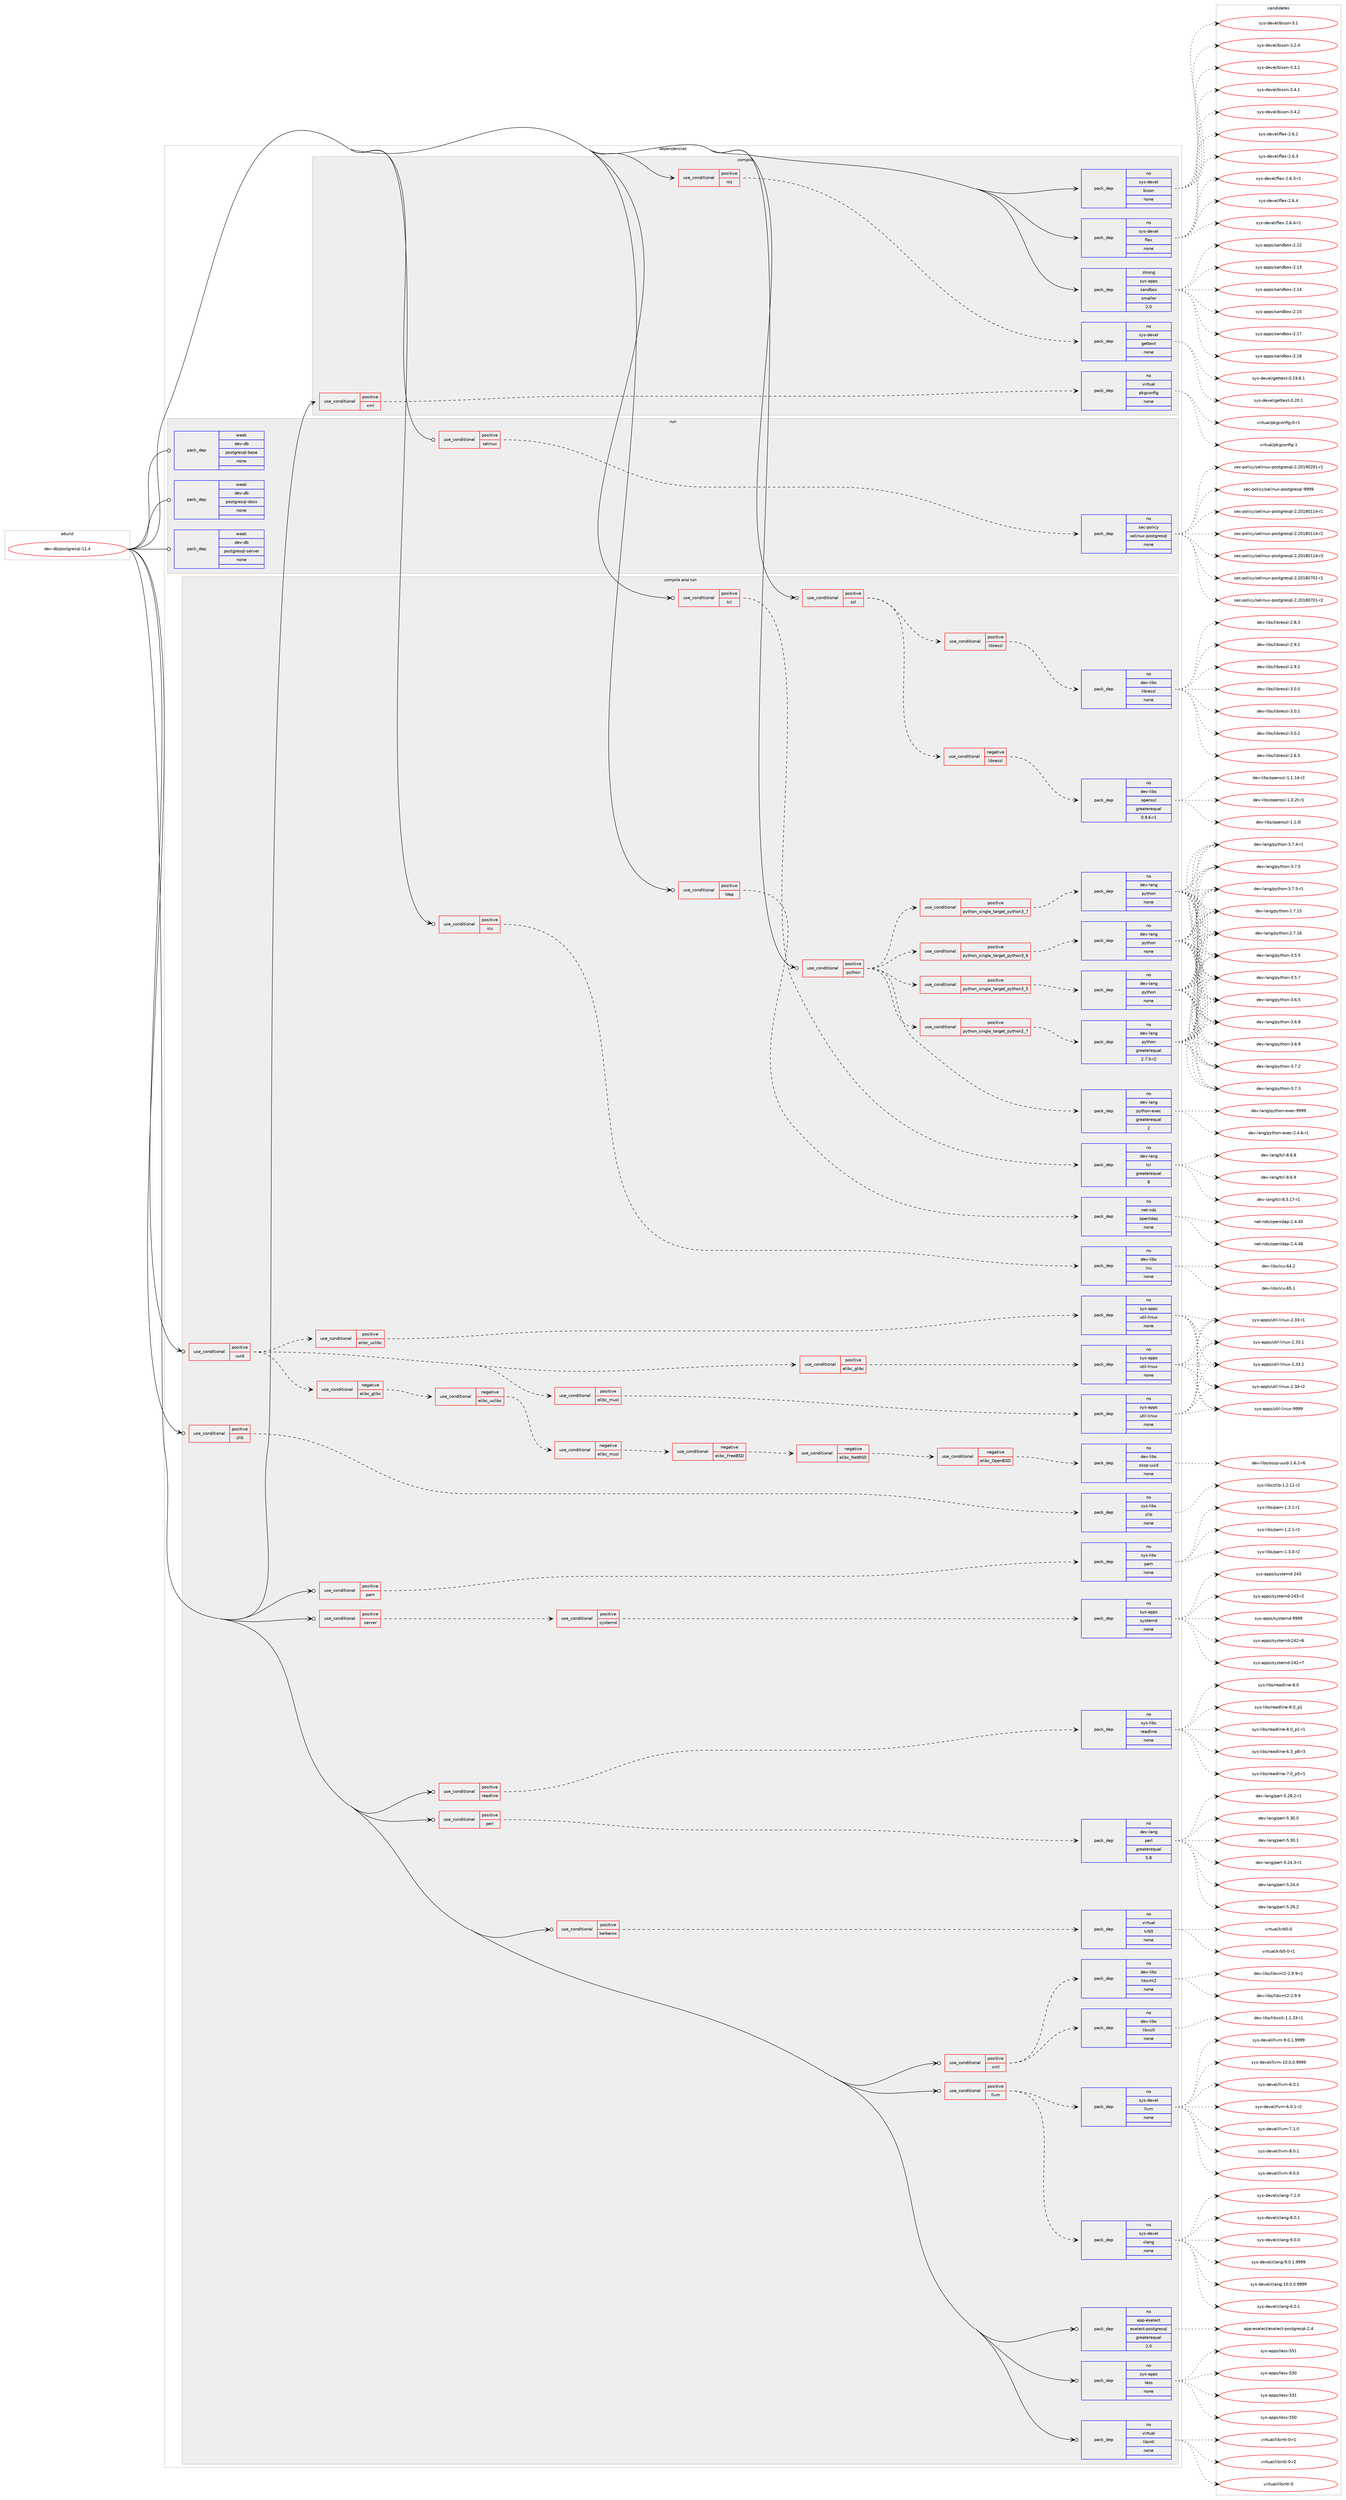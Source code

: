 digraph prolog {

# *************
# Graph options
# *************

newrank=true;
concentrate=true;
compound=true;
graph [rankdir=LR,fontname=Helvetica,fontsize=10,ranksep=1.5];#, ranksep=2.5, nodesep=0.2];
edge  [arrowhead=vee];
node  [fontname=Helvetica,fontsize=10];

# **********
# The ebuild
# **********

subgraph cluster_leftcol {
color=gray;
rank=same;
label=<<i>ebuild</i>>;
id [label="dev-db/postgresql-11.4", color=red, width=4, href="../dev-db/postgresql-11.4.svg"];
}

# ****************
# The dependencies
# ****************

subgraph cluster_midcol {
color=gray;
label=<<i>dependencies</i>>;
subgraph cluster_compile {
fillcolor="#eeeeee";
style=filled;
label=<<i>compile</i>>;
subgraph cond123707 {
dependency522201 [label=<<TABLE BORDER="0" CELLBORDER="1" CELLSPACING="0" CELLPADDING="4"><TR><TD ROWSPAN="3" CELLPADDING="10">use_conditional</TD></TR><TR><TD>positive</TD></TR><TR><TD>nls</TD></TR></TABLE>>, shape=none, color=red];
subgraph pack388754 {
dependency522202 [label=<<TABLE BORDER="0" CELLBORDER="1" CELLSPACING="0" CELLPADDING="4" WIDTH="220"><TR><TD ROWSPAN="6" CELLPADDING="30">pack_dep</TD></TR><TR><TD WIDTH="110">no</TD></TR><TR><TD>sys-devel</TD></TR><TR><TD>gettext</TD></TR><TR><TD>none</TD></TR><TR><TD></TD></TR></TABLE>>, shape=none, color=blue];
}
dependency522201:e -> dependency522202:w [weight=20,style="dashed",arrowhead="vee"];
}
id:e -> dependency522201:w [weight=20,style="solid",arrowhead="vee"];
subgraph cond123708 {
dependency522203 [label=<<TABLE BORDER="0" CELLBORDER="1" CELLSPACING="0" CELLPADDING="4"><TR><TD ROWSPAN="3" CELLPADDING="10">use_conditional</TD></TR><TR><TD>positive</TD></TR><TR><TD>xml</TD></TR></TABLE>>, shape=none, color=red];
subgraph pack388755 {
dependency522204 [label=<<TABLE BORDER="0" CELLBORDER="1" CELLSPACING="0" CELLPADDING="4" WIDTH="220"><TR><TD ROWSPAN="6" CELLPADDING="30">pack_dep</TD></TR><TR><TD WIDTH="110">no</TD></TR><TR><TD>virtual</TD></TR><TR><TD>pkgconfig</TD></TR><TR><TD>none</TD></TR><TR><TD></TD></TR></TABLE>>, shape=none, color=blue];
}
dependency522203:e -> dependency522204:w [weight=20,style="dashed",arrowhead="vee"];
}
id:e -> dependency522203:w [weight=20,style="solid",arrowhead="vee"];
subgraph pack388756 {
dependency522205 [label=<<TABLE BORDER="0" CELLBORDER="1" CELLSPACING="0" CELLPADDING="4" WIDTH="220"><TR><TD ROWSPAN="6" CELLPADDING="30">pack_dep</TD></TR><TR><TD WIDTH="110">no</TD></TR><TR><TD>sys-devel</TD></TR><TR><TD>bison</TD></TR><TR><TD>none</TD></TR><TR><TD></TD></TR></TABLE>>, shape=none, color=blue];
}
id:e -> dependency522205:w [weight=20,style="solid",arrowhead="vee"];
subgraph pack388757 {
dependency522206 [label=<<TABLE BORDER="0" CELLBORDER="1" CELLSPACING="0" CELLPADDING="4" WIDTH="220"><TR><TD ROWSPAN="6" CELLPADDING="30">pack_dep</TD></TR><TR><TD WIDTH="110">no</TD></TR><TR><TD>sys-devel</TD></TR><TR><TD>flex</TD></TR><TR><TD>none</TD></TR><TR><TD></TD></TR></TABLE>>, shape=none, color=blue];
}
id:e -> dependency522206:w [weight=20,style="solid",arrowhead="vee"];
subgraph pack388758 {
dependency522207 [label=<<TABLE BORDER="0" CELLBORDER="1" CELLSPACING="0" CELLPADDING="4" WIDTH="220"><TR><TD ROWSPAN="6" CELLPADDING="30">pack_dep</TD></TR><TR><TD WIDTH="110">strong</TD></TR><TR><TD>sys-apps</TD></TR><TR><TD>sandbox</TD></TR><TR><TD>smaller</TD></TR><TR><TD>2.0</TD></TR></TABLE>>, shape=none, color=blue];
}
id:e -> dependency522207:w [weight=20,style="solid",arrowhead="vee"];
}
subgraph cluster_compileandrun {
fillcolor="#eeeeee";
style=filled;
label=<<i>compile and run</i>>;
subgraph cond123709 {
dependency522208 [label=<<TABLE BORDER="0" CELLBORDER="1" CELLSPACING="0" CELLPADDING="4"><TR><TD ROWSPAN="3" CELLPADDING="10">use_conditional</TD></TR><TR><TD>positive</TD></TR><TR><TD>icu</TD></TR></TABLE>>, shape=none, color=red];
subgraph pack388759 {
dependency522209 [label=<<TABLE BORDER="0" CELLBORDER="1" CELLSPACING="0" CELLPADDING="4" WIDTH="220"><TR><TD ROWSPAN="6" CELLPADDING="30">pack_dep</TD></TR><TR><TD WIDTH="110">no</TD></TR><TR><TD>dev-libs</TD></TR><TR><TD>icu</TD></TR><TR><TD>none</TD></TR><TR><TD></TD></TR></TABLE>>, shape=none, color=blue];
}
dependency522208:e -> dependency522209:w [weight=20,style="dashed",arrowhead="vee"];
}
id:e -> dependency522208:w [weight=20,style="solid",arrowhead="odotvee"];
subgraph cond123710 {
dependency522210 [label=<<TABLE BORDER="0" CELLBORDER="1" CELLSPACING="0" CELLPADDING="4"><TR><TD ROWSPAN="3" CELLPADDING="10">use_conditional</TD></TR><TR><TD>positive</TD></TR><TR><TD>kerberos</TD></TR></TABLE>>, shape=none, color=red];
subgraph pack388760 {
dependency522211 [label=<<TABLE BORDER="0" CELLBORDER="1" CELLSPACING="0" CELLPADDING="4" WIDTH="220"><TR><TD ROWSPAN="6" CELLPADDING="30">pack_dep</TD></TR><TR><TD WIDTH="110">no</TD></TR><TR><TD>virtual</TD></TR><TR><TD>krb5</TD></TR><TR><TD>none</TD></TR><TR><TD></TD></TR></TABLE>>, shape=none, color=blue];
}
dependency522210:e -> dependency522211:w [weight=20,style="dashed",arrowhead="vee"];
}
id:e -> dependency522210:w [weight=20,style="solid",arrowhead="odotvee"];
subgraph cond123711 {
dependency522212 [label=<<TABLE BORDER="0" CELLBORDER="1" CELLSPACING="0" CELLPADDING="4"><TR><TD ROWSPAN="3" CELLPADDING="10">use_conditional</TD></TR><TR><TD>positive</TD></TR><TR><TD>ldap</TD></TR></TABLE>>, shape=none, color=red];
subgraph pack388761 {
dependency522213 [label=<<TABLE BORDER="0" CELLBORDER="1" CELLSPACING="0" CELLPADDING="4" WIDTH="220"><TR><TD ROWSPAN="6" CELLPADDING="30">pack_dep</TD></TR><TR><TD WIDTH="110">no</TD></TR><TR><TD>net-nds</TD></TR><TR><TD>openldap</TD></TR><TR><TD>none</TD></TR><TR><TD></TD></TR></TABLE>>, shape=none, color=blue];
}
dependency522212:e -> dependency522213:w [weight=20,style="dashed",arrowhead="vee"];
}
id:e -> dependency522212:w [weight=20,style="solid",arrowhead="odotvee"];
subgraph cond123712 {
dependency522214 [label=<<TABLE BORDER="0" CELLBORDER="1" CELLSPACING="0" CELLPADDING="4"><TR><TD ROWSPAN="3" CELLPADDING="10">use_conditional</TD></TR><TR><TD>positive</TD></TR><TR><TD>llvm</TD></TR></TABLE>>, shape=none, color=red];
subgraph pack388762 {
dependency522215 [label=<<TABLE BORDER="0" CELLBORDER="1" CELLSPACING="0" CELLPADDING="4" WIDTH="220"><TR><TD ROWSPAN="6" CELLPADDING="30">pack_dep</TD></TR><TR><TD WIDTH="110">no</TD></TR><TR><TD>sys-devel</TD></TR><TR><TD>llvm</TD></TR><TR><TD>none</TD></TR><TR><TD></TD></TR></TABLE>>, shape=none, color=blue];
}
dependency522214:e -> dependency522215:w [weight=20,style="dashed",arrowhead="vee"];
subgraph pack388763 {
dependency522216 [label=<<TABLE BORDER="0" CELLBORDER="1" CELLSPACING="0" CELLPADDING="4" WIDTH="220"><TR><TD ROWSPAN="6" CELLPADDING="30">pack_dep</TD></TR><TR><TD WIDTH="110">no</TD></TR><TR><TD>sys-devel</TD></TR><TR><TD>clang</TD></TR><TR><TD>none</TD></TR><TR><TD></TD></TR></TABLE>>, shape=none, color=blue];
}
dependency522214:e -> dependency522216:w [weight=20,style="dashed",arrowhead="vee"];
}
id:e -> dependency522214:w [weight=20,style="solid",arrowhead="odotvee"];
subgraph cond123713 {
dependency522217 [label=<<TABLE BORDER="0" CELLBORDER="1" CELLSPACING="0" CELLPADDING="4"><TR><TD ROWSPAN="3" CELLPADDING="10">use_conditional</TD></TR><TR><TD>positive</TD></TR><TR><TD>pam</TD></TR></TABLE>>, shape=none, color=red];
subgraph pack388764 {
dependency522218 [label=<<TABLE BORDER="0" CELLBORDER="1" CELLSPACING="0" CELLPADDING="4" WIDTH="220"><TR><TD ROWSPAN="6" CELLPADDING="30">pack_dep</TD></TR><TR><TD WIDTH="110">no</TD></TR><TR><TD>sys-libs</TD></TR><TR><TD>pam</TD></TR><TR><TD>none</TD></TR><TR><TD></TD></TR></TABLE>>, shape=none, color=blue];
}
dependency522217:e -> dependency522218:w [weight=20,style="dashed",arrowhead="vee"];
}
id:e -> dependency522217:w [weight=20,style="solid",arrowhead="odotvee"];
subgraph cond123714 {
dependency522219 [label=<<TABLE BORDER="0" CELLBORDER="1" CELLSPACING="0" CELLPADDING="4"><TR><TD ROWSPAN="3" CELLPADDING="10">use_conditional</TD></TR><TR><TD>positive</TD></TR><TR><TD>perl</TD></TR></TABLE>>, shape=none, color=red];
subgraph pack388765 {
dependency522220 [label=<<TABLE BORDER="0" CELLBORDER="1" CELLSPACING="0" CELLPADDING="4" WIDTH="220"><TR><TD ROWSPAN="6" CELLPADDING="30">pack_dep</TD></TR><TR><TD WIDTH="110">no</TD></TR><TR><TD>dev-lang</TD></TR><TR><TD>perl</TD></TR><TR><TD>greaterequal</TD></TR><TR><TD>5.8</TD></TR></TABLE>>, shape=none, color=blue];
}
dependency522219:e -> dependency522220:w [weight=20,style="dashed",arrowhead="vee"];
}
id:e -> dependency522219:w [weight=20,style="solid",arrowhead="odotvee"];
subgraph cond123715 {
dependency522221 [label=<<TABLE BORDER="0" CELLBORDER="1" CELLSPACING="0" CELLPADDING="4"><TR><TD ROWSPAN="3" CELLPADDING="10">use_conditional</TD></TR><TR><TD>positive</TD></TR><TR><TD>python</TD></TR></TABLE>>, shape=none, color=red];
subgraph cond123716 {
dependency522222 [label=<<TABLE BORDER="0" CELLBORDER="1" CELLSPACING="0" CELLPADDING="4"><TR><TD ROWSPAN="3" CELLPADDING="10">use_conditional</TD></TR><TR><TD>positive</TD></TR><TR><TD>python_single_target_python2_7</TD></TR></TABLE>>, shape=none, color=red];
subgraph pack388766 {
dependency522223 [label=<<TABLE BORDER="0" CELLBORDER="1" CELLSPACING="0" CELLPADDING="4" WIDTH="220"><TR><TD ROWSPAN="6" CELLPADDING="30">pack_dep</TD></TR><TR><TD WIDTH="110">no</TD></TR><TR><TD>dev-lang</TD></TR><TR><TD>python</TD></TR><TR><TD>greaterequal</TD></TR><TR><TD>2.7.5-r2</TD></TR></TABLE>>, shape=none, color=blue];
}
dependency522222:e -> dependency522223:w [weight=20,style="dashed",arrowhead="vee"];
}
dependency522221:e -> dependency522222:w [weight=20,style="dashed",arrowhead="vee"];
subgraph cond123717 {
dependency522224 [label=<<TABLE BORDER="0" CELLBORDER="1" CELLSPACING="0" CELLPADDING="4"><TR><TD ROWSPAN="3" CELLPADDING="10">use_conditional</TD></TR><TR><TD>positive</TD></TR><TR><TD>python_single_target_python3_5</TD></TR></TABLE>>, shape=none, color=red];
subgraph pack388767 {
dependency522225 [label=<<TABLE BORDER="0" CELLBORDER="1" CELLSPACING="0" CELLPADDING="4" WIDTH="220"><TR><TD ROWSPAN="6" CELLPADDING="30">pack_dep</TD></TR><TR><TD WIDTH="110">no</TD></TR><TR><TD>dev-lang</TD></TR><TR><TD>python</TD></TR><TR><TD>none</TD></TR><TR><TD></TD></TR></TABLE>>, shape=none, color=blue];
}
dependency522224:e -> dependency522225:w [weight=20,style="dashed",arrowhead="vee"];
}
dependency522221:e -> dependency522224:w [weight=20,style="dashed",arrowhead="vee"];
subgraph cond123718 {
dependency522226 [label=<<TABLE BORDER="0" CELLBORDER="1" CELLSPACING="0" CELLPADDING="4"><TR><TD ROWSPAN="3" CELLPADDING="10">use_conditional</TD></TR><TR><TD>positive</TD></TR><TR><TD>python_single_target_python3_6</TD></TR></TABLE>>, shape=none, color=red];
subgraph pack388768 {
dependency522227 [label=<<TABLE BORDER="0" CELLBORDER="1" CELLSPACING="0" CELLPADDING="4" WIDTH="220"><TR><TD ROWSPAN="6" CELLPADDING="30">pack_dep</TD></TR><TR><TD WIDTH="110">no</TD></TR><TR><TD>dev-lang</TD></TR><TR><TD>python</TD></TR><TR><TD>none</TD></TR><TR><TD></TD></TR></TABLE>>, shape=none, color=blue];
}
dependency522226:e -> dependency522227:w [weight=20,style="dashed",arrowhead="vee"];
}
dependency522221:e -> dependency522226:w [weight=20,style="dashed",arrowhead="vee"];
subgraph cond123719 {
dependency522228 [label=<<TABLE BORDER="0" CELLBORDER="1" CELLSPACING="0" CELLPADDING="4"><TR><TD ROWSPAN="3" CELLPADDING="10">use_conditional</TD></TR><TR><TD>positive</TD></TR><TR><TD>python_single_target_python3_7</TD></TR></TABLE>>, shape=none, color=red];
subgraph pack388769 {
dependency522229 [label=<<TABLE BORDER="0" CELLBORDER="1" CELLSPACING="0" CELLPADDING="4" WIDTH="220"><TR><TD ROWSPAN="6" CELLPADDING="30">pack_dep</TD></TR><TR><TD WIDTH="110">no</TD></TR><TR><TD>dev-lang</TD></TR><TR><TD>python</TD></TR><TR><TD>none</TD></TR><TR><TD></TD></TR></TABLE>>, shape=none, color=blue];
}
dependency522228:e -> dependency522229:w [weight=20,style="dashed",arrowhead="vee"];
}
dependency522221:e -> dependency522228:w [weight=20,style="dashed",arrowhead="vee"];
subgraph pack388770 {
dependency522230 [label=<<TABLE BORDER="0" CELLBORDER="1" CELLSPACING="0" CELLPADDING="4" WIDTH="220"><TR><TD ROWSPAN="6" CELLPADDING="30">pack_dep</TD></TR><TR><TD WIDTH="110">no</TD></TR><TR><TD>dev-lang</TD></TR><TR><TD>python-exec</TD></TR><TR><TD>greaterequal</TD></TR><TR><TD>2</TD></TR></TABLE>>, shape=none, color=blue];
}
dependency522221:e -> dependency522230:w [weight=20,style="dashed",arrowhead="vee"];
}
id:e -> dependency522221:w [weight=20,style="solid",arrowhead="odotvee"];
subgraph cond123720 {
dependency522231 [label=<<TABLE BORDER="0" CELLBORDER="1" CELLSPACING="0" CELLPADDING="4"><TR><TD ROWSPAN="3" CELLPADDING="10">use_conditional</TD></TR><TR><TD>positive</TD></TR><TR><TD>readline</TD></TR></TABLE>>, shape=none, color=red];
subgraph pack388771 {
dependency522232 [label=<<TABLE BORDER="0" CELLBORDER="1" CELLSPACING="0" CELLPADDING="4" WIDTH="220"><TR><TD ROWSPAN="6" CELLPADDING="30">pack_dep</TD></TR><TR><TD WIDTH="110">no</TD></TR><TR><TD>sys-libs</TD></TR><TR><TD>readline</TD></TR><TR><TD>none</TD></TR><TR><TD></TD></TR></TABLE>>, shape=none, color=blue];
}
dependency522231:e -> dependency522232:w [weight=20,style="dashed",arrowhead="vee"];
}
id:e -> dependency522231:w [weight=20,style="solid",arrowhead="odotvee"];
subgraph cond123721 {
dependency522233 [label=<<TABLE BORDER="0" CELLBORDER="1" CELLSPACING="0" CELLPADDING="4"><TR><TD ROWSPAN="3" CELLPADDING="10">use_conditional</TD></TR><TR><TD>positive</TD></TR><TR><TD>server</TD></TR></TABLE>>, shape=none, color=red];
subgraph cond123722 {
dependency522234 [label=<<TABLE BORDER="0" CELLBORDER="1" CELLSPACING="0" CELLPADDING="4"><TR><TD ROWSPAN="3" CELLPADDING="10">use_conditional</TD></TR><TR><TD>positive</TD></TR><TR><TD>systemd</TD></TR></TABLE>>, shape=none, color=red];
subgraph pack388772 {
dependency522235 [label=<<TABLE BORDER="0" CELLBORDER="1" CELLSPACING="0" CELLPADDING="4" WIDTH="220"><TR><TD ROWSPAN="6" CELLPADDING="30">pack_dep</TD></TR><TR><TD WIDTH="110">no</TD></TR><TR><TD>sys-apps</TD></TR><TR><TD>systemd</TD></TR><TR><TD>none</TD></TR><TR><TD></TD></TR></TABLE>>, shape=none, color=blue];
}
dependency522234:e -> dependency522235:w [weight=20,style="dashed",arrowhead="vee"];
}
dependency522233:e -> dependency522234:w [weight=20,style="dashed",arrowhead="vee"];
}
id:e -> dependency522233:w [weight=20,style="solid",arrowhead="odotvee"];
subgraph cond123723 {
dependency522236 [label=<<TABLE BORDER="0" CELLBORDER="1" CELLSPACING="0" CELLPADDING="4"><TR><TD ROWSPAN="3" CELLPADDING="10">use_conditional</TD></TR><TR><TD>positive</TD></TR><TR><TD>ssl</TD></TR></TABLE>>, shape=none, color=red];
subgraph cond123724 {
dependency522237 [label=<<TABLE BORDER="0" CELLBORDER="1" CELLSPACING="0" CELLPADDING="4"><TR><TD ROWSPAN="3" CELLPADDING="10">use_conditional</TD></TR><TR><TD>negative</TD></TR><TR><TD>libressl</TD></TR></TABLE>>, shape=none, color=red];
subgraph pack388773 {
dependency522238 [label=<<TABLE BORDER="0" CELLBORDER="1" CELLSPACING="0" CELLPADDING="4" WIDTH="220"><TR><TD ROWSPAN="6" CELLPADDING="30">pack_dep</TD></TR><TR><TD WIDTH="110">no</TD></TR><TR><TD>dev-libs</TD></TR><TR><TD>openssl</TD></TR><TR><TD>greaterequal</TD></TR><TR><TD>0.9.6-r1</TD></TR></TABLE>>, shape=none, color=blue];
}
dependency522237:e -> dependency522238:w [weight=20,style="dashed",arrowhead="vee"];
}
dependency522236:e -> dependency522237:w [weight=20,style="dashed",arrowhead="vee"];
subgraph cond123725 {
dependency522239 [label=<<TABLE BORDER="0" CELLBORDER="1" CELLSPACING="0" CELLPADDING="4"><TR><TD ROWSPAN="3" CELLPADDING="10">use_conditional</TD></TR><TR><TD>positive</TD></TR><TR><TD>libressl</TD></TR></TABLE>>, shape=none, color=red];
subgraph pack388774 {
dependency522240 [label=<<TABLE BORDER="0" CELLBORDER="1" CELLSPACING="0" CELLPADDING="4" WIDTH="220"><TR><TD ROWSPAN="6" CELLPADDING="30">pack_dep</TD></TR><TR><TD WIDTH="110">no</TD></TR><TR><TD>dev-libs</TD></TR><TR><TD>libressl</TD></TR><TR><TD>none</TD></TR><TR><TD></TD></TR></TABLE>>, shape=none, color=blue];
}
dependency522239:e -> dependency522240:w [weight=20,style="dashed",arrowhead="vee"];
}
dependency522236:e -> dependency522239:w [weight=20,style="dashed",arrowhead="vee"];
}
id:e -> dependency522236:w [weight=20,style="solid",arrowhead="odotvee"];
subgraph cond123726 {
dependency522241 [label=<<TABLE BORDER="0" CELLBORDER="1" CELLSPACING="0" CELLPADDING="4"><TR><TD ROWSPAN="3" CELLPADDING="10">use_conditional</TD></TR><TR><TD>positive</TD></TR><TR><TD>tcl</TD></TR></TABLE>>, shape=none, color=red];
subgraph pack388775 {
dependency522242 [label=<<TABLE BORDER="0" CELLBORDER="1" CELLSPACING="0" CELLPADDING="4" WIDTH="220"><TR><TD ROWSPAN="6" CELLPADDING="30">pack_dep</TD></TR><TR><TD WIDTH="110">no</TD></TR><TR><TD>dev-lang</TD></TR><TR><TD>tcl</TD></TR><TR><TD>greaterequal</TD></TR><TR><TD>8</TD></TR></TABLE>>, shape=none, color=blue];
}
dependency522241:e -> dependency522242:w [weight=20,style="dashed",arrowhead="vee"];
}
id:e -> dependency522241:w [weight=20,style="solid",arrowhead="odotvee"];
subgraph cond123727 {
dependency522243 [label=<<TABLE BORDER="0" CELLBORDER="1" CELLSPACING="0" CELLPADDING="4"><TR><TD ROWSPAN="3" CELLPADDING="10">use_conditional</TD></TR><TR><TD>positive</TD></TR><TR><TD>uuid</TD></TR></TABLE>>, shape=none, color=red];
subgraph cond123728 {
dependency522244 [label=<<TABLE BORDER="0" CELLBORDER="1" CELLSPACING="0" CELLPADDING="4"><TR><TD ROWSPAN="3" CELLPADDING="10">use_conditional</TD></TR><TR><TD>positive</TD></TR><TR><TD>elibc_glibc</TD></TR></TABLE>>, shape=none, color=red];
subgraph pack388776 {
dependency522245 [label=<<TABLE BORDER="0" CELLBORDER="1" CELLSPACING="0" CELLPADDING="4" WIDTH="220"><TR><TD ROWSPAN="6" CELLPADDING="30">pack_dep</TD></TR><TR><TD WIDTH="110">no</TD></TR><TR><TD>sys-apps</TD></TR><TR><TD>util-linux</TD></TR><TR><TD>none</TD></TR><TR><TD></TD></TR></TABLE>>, shape=none, color=blue];
}
dependency522244:e -> dependency522245:w [weight=20,style="dashed",arrowhead="vee"];
}
dependency522243:e -> dependency522244:w [weight=20,style="dashed",arrowhead="vee"];
subgraph cond123729 {
dependency522246 [label=<<TABLE BORDER="0" CELLBORDER="1" CELLSPACING="0" CELLPADDING="4"><TR><TD ROWSPAN="3" CELLPADDING="10">use_conditional</TD></TR><TR><TD>positive</TD></TR><TR><TD>elibc_uclibc</TD></TR></TABLE>>, shape=none, color=red];
subgraph pack388777 {
dependency522247 [label=<<TABLE BORDER="0" CELLBORDER="1" CELLSPACING="0" CELLPADDING="4" WIDTH="220"><TR><TD ROWSPAN="6" CELLPADDING="30">pack_dep</TD></TR><TR><TD WIDTH="110">no</TD></TR><TR><TD>sys-apps</TD></TR><TR><TD>util-linux</TD></TR><TR><TD>none</TD></TR><TR><TD></TD></TR></TABLE>>, shape=none, color=blue];
}
dependency522246:e -> dependency522247:w [weight=20,style="dashed",arrowhead="vee"];
}
dependency522243:e -> dependency522246:w [weight=20,style="dashed",arrowhead="vee"];
subgraph cond123730 {
dependency522248 [label=<<TABLE BORDER="0" CELLBORDER="1" CELLSPACING="0" CELLPADDING="4"><TR><TD ROWSPAN="3" CELLPADDING="10">use_conditional</TD></TR><TR><TD>positive</TD></TR><TR><TD>elibc_musl</TD></TR></TABLE>>, shape=none, color=red];
subgraph pack388778 {
dependency522249 [label=<<TABLE BORDER="0" CELLBORDER="1" CELLSPACING="0" CELLPADDING="4" WIDTH="220"><TR><TD ROWSPAN="6" CELLPADDING="30">pack_dep</TD></TR><TR><TD WIDTH="110">no</TD></TR><TR><TD>sys-apps</TD></TR><TR><TD>util-linux</TD></TR><TR><TD>none</TD></TR><TR><TD></TD></TR></TABLE>>, shape=none, color=blue];
}
dependency522248:e -> dependency522249:w [weight=20,style="dashed",arrowhead="vee"];
}
dependency522243:e -> dependency522248:w [weight=20,style="dashed",arrowhead="vee"];
subgraph cond123731 {
dependency522250 [label=<<TABLE BORDER="0" CELLBORDER="1" CELLSPACING="0" CELLPADDING="4"><TR><TD ROWSPAN="3" CELLPADDING="10">use_conditional</TD></TR><TR><TD>negative</TD></TR><TR><TD>elibc_glibc</TD></TR></TABLE>>, shape=none, color=red];
subgraph cond123732 {
dependency522251 [label=<<TABLE BORDER="0" CELLBORDER="1" CELLSPACING="0" CELLPADDING="4"><TR><TD ROWSPAN="3" CELLPADDING="10">use_conditional</TD></TR><TR><TD>negative</TD></TR><TR><TD>elibc_uclibc</TD></TR></TABLE>>, shape=none, color=red];
subgraph cond123733 {
dependency522252 [label=<<TABLE BORDER="0" CELLBORDER="1" CELLSPACING="0" CELLPADDING="4"><TR><TD ROWSPAN="3" CELLPADDING="10">use_conditional</TD></TR><TR><TD>negative</TD></TR><TR><TD>elibc_musl</TD></TR></TABLE>>, shape=none, color=red];
subgraph cond123734 {
dependency522253 [label=<<TABLE BORDER="0" CELLBORDER="1" CELLSPACING="0" CELLPADDING="4"><TR><TD ROWSPAN="3" CELLPADDING="10">use_conditional</TD></TR><TR><TD>negative</TD></TR><TR><TD>elibc_FreeBSD</TD></TR></TABLE>>, shape=none, color=red];
subgraph cond123735 {
dependency522254 [label=<<TABLE BORDER="0" CELLBORDER="1" CELLSPACING="0" CELLPADDING="4"><TR><TD ROWSPAN="3" CELLPADDING="10">use_conditional</TD></TR><TR><TD>negative</TD></TR><TR><TD>elibc_NetBSD</TD></TR></TABLE>>, shape=none, color=red];
subgraph cond123736 {
dependency522255 [label=<<TABLE BORDER="0" CELLBORDER="1" CELLSPACING="0" CELLPADDING="4"><TR><TD ROWSPAN="3" CELLPADDING="10">use_conditional</TD></TR><TR><TD>negative</TD></TR><TR><TD>elibc_OpenBSD</TD></TR></TABLE>>, shape=none, color=red];
subgraph pack388779 {
dependency522256 [label=<<TABLE BORDER="0" CELLBORDER="1" CELLSPACING="0" CELLPADDING="4" WIDTH="220"><TR><TD ROWSPAN="6" CELLPADDING="30">pack_dep</TD></TR><TR><TD WIDTH="110">no</TD></TR><TR><TD>dev-libs</TD></TR><TR><TD>ossp-uuid</TD></TR><TR><TD>none</TD></TR><TR><TD></TD></TR></TABLE>>, shape=none, color=blue];
}
dependency522255:e -> dependency522256:w [weight=20,style="dashed",arrowhead="vee"];
}
dependency522254:e -> dependency522255:w [weight=20,style="dashed",arrowhead="vee"];
}
dependency522253:e -> dependency522254:w [weight=20,style="dashed",arrowhead="vee"];
}
dependency522252:e -> dependency522253:w [weight=20,style="dashed",arrowhead="vee"];
}
dependency522251:e -> dependency522252:w [weight=20,style="dashed",arrowhead="vee"];
}
dependency522250:e -> dependency522251:w [weight=20,style="dashed",arrowhead="vee"];
}
dependency522243:e -> dependency522250:w [weight=20,style="dashed",arrowhead="vee"];
}
id:e -> dependency522243:w [weight=20,style="solid",arrowhead="odotvee"];
subgraph cond123737 {
dependency522257 [label=<<TABLE BORDER="0" CELLBORDER="1" CELLSPACING="0" CELLPADDING="4"><TR><TD ROWSPAN="3" CELLPADDING="10">use_conditional</TD></TR><TR><TD>positive</TD></TR><TR><TD>xml</TD></TR></TABLE>>, shape=none, color=red];
subgraph pack388780 {
dependency522258 [label=<<TABLE BORDER="0" CELLBORDER="1" CELLSPACING="0" CELLPADDING="4" WIDTH="220"><TR><TD ROWSPAN="6" CELLPADDING="30">pack_dep</TD></TR><TR><TD WIDTH="110">no</TD></TR><TR><TD>dev-libs</TD></TR><TR><TD>libxml2</TD></TR><TR><TD>none</TD></TR><TR><TD></TD></TR></TABLE>>, shape=none, color=blue];
}
dependency522257:e -> dependency522258:w [weight=20,style="dashed",arrowhead="vee"];
subgraph pack388781 {
dependency522259 [label=<<TABLE BORDER="0" CELLBORDER="1" CELLSPACING="0" CELLPADDING="4" WIDTH="220"><TR><TD ROWSPAN="6" CELLPADDING="30">pack_dep</TD></TR><TR><TD WIDTH="110">no</TD></TR><TR><TD>dev-libs</TD></TR><TR><TD>libxslt</TD></TR><TR><TD>none</TD></TR><TR><TD></TD></TR></TABLE>>, shape=none, color=blue];
}
dependency522257:e -> dependency522259:w [weight=20,style="dashed",arrowhead="vee"];
}
id:e -> dependency522257:w [weight=20,style="solid",arrowhead="odotvee"];
subgraph cond123738 {
dependency522260 [label=<<TABLE BORDER="0" CELLBORDER="1" CELLSPACING="0" CELLPADDING="4"><TR><TD ROWSPAN="3" CELLPADDING="10">use_conditional</TD></TR><TR><TD>positive</TD></TR><TR><TD>zlib</TD></TR></TABLE>>, shape=none, color=red];
subgraph pack388782 {
dependency522261 [label=<<TABLE BORDER="0" CELLBORDER="1" CELLSPACING="0" CELLPADDING="4" WIDTH="220"><TR><TD ROWSPAN="6" CELLPADDING="30">pack_dep</TD></TR><TR><TD WIDTH="110">no</TD></TR><TR><TD>sys-libs</TD></TR><TR><TD>zlib</TD></TR><TR><TD>none</TD></TR><TR><TD></TD></TR></TABLE>>, shape=none, color=blue];
}
dependency522260:e -> dependency522261:w [weight=20,style="dashed",arrowhead="vee"];
}
id:e -> dependency522260:w [weight=20,style="solid",arrowhead="odotvee"];
subgraph pack388783 {
dependency522262 [label=<<TABLE BORDER="0" CELLBORDER="1" CELLSPACING="0" CELLPADDING="4" WIDTH="220"><TR><TD ROWSPAN="6" CELLPADDING="30">pack_dep</TD></TR><TR><TD WIDTH="110">no</TD></TR><TR><TD>app-eselect</TD></TR><TR><TD>eselect-postgresql</TD></TR><TR><TD>greaterequal</TD></TR><TR><TD>2.0</TD></TR></TABLE>>, shape=none, color=blue];
}
id:e -> dependency522262:w [weight=20,style="solid",arrowhead="odotvee"];
subgraph pack388784 {
dependency522263 [label=<<TABLE BORDER="0" CELLBORDER="1" CELLSPACING="0" CELLPADDING="4" WIDTH="220"><TR><TD ROWSPAN="6" CELLPADDING="30">pack_dep</TD></TR><TR><TD WIDTH="110">no</TD></TR><TR><TD>sys-apps</TD></TR><TR><TD>less</TD></TR><TR><TD>none</TD></TR><TR><TD></TD></TR></TABLE>>, shape=none, color=blue];
}
id:e -> dependency522263:w [weight=20,style="solid",arrowhead="odotvee"];
subgraph pack388785 {
dependency522264 [label=<<TABLE BORDER="0" CELLBORDER="1" CELLSPACING="0" CELLPADDING="4" WIDTH="220"><TR><TD ROWSPAN="6" CELLPADDING="30">pack_dep</TD></TR><TR><TD WIDTH="110">no</TD></TR><TR><TD>virtual</TD></TR><TR><TD>libintl</TD></TR><TR><TD>none</TD></TR><TR><TD></TD></TR></TABLE>>, shape=none, color=blue];
}
id:e -> dependency522264:w [weight=20,style="solid",arrowhead="odotvee"];
}
subgraph cluster_run {
fillcolor="#eeeeee";
style=filled;
label=<<i>run</i>>;
subgraph cond123739 {
dependency522265 [label=<<TABLE BORDER="0" CELLBORDER="1" CELLSPACING="0" CELLPADDING="4"><TR><TD ROWSPAN="3" CELLPADDING="10">use_conditional</TD></TR><TR><TD>positive</TD></TR><TR><TD>selinux</TD></TR></TABLE>>, shape=none, color=red];
subgraph pack388786 {
dependency522266 [label=<<TABLE BORDER="0" CELLBORDER="1" CELLSPACING="0" CELLPADDING="4" WIDTH="220"><TR><TD ROWSPAN="6" CELLPADDING="30">pack_dep</TD></TR><TR><TD WIDTH="110">no</TD></TR><TR><TD>sec-policy</TD></TR><TR><TD>selinux-postgresql</TD></TR><TR><TD>none</TD></TR><TR><TD></TD></TR></TABLE>>, shape=none, color=blue];
}
dependency522265:e -> dependency522266:w [weight=20,style="dashed",arrowhead="vee"];
}
id:e -> dependency522265:w [weight=20,style="solid",arrowhead="odot"];
subgraph pack388787 {
dependency522267 [label=<<TABLE BORDER="0" CELLBORDER="1" CELLSPACING="0" CELLPADDING="4" WIDTH="220"><TR><TD ROWSPAN="6" CELLPADDING="30">pack_dep</TD></TR><TR><TD WIDTH="110">weak</TD></TR><TR><TD>dev-db</TD></TR><TR><TD>postgresql-base</TD></TR><TR><TD>none</TD></TR><TR><TD></TD></TR></TABLE>>, shape=none, color=blue];
}
id:e -> dependency522267:w [weight=20,style="solid",arrowhead="odot"];
subgraph pack388788 {
dependency522268 [label=<<TABLE BORDER="0" CELLBORDER="1" CELLSPACING="0" CELLPADDING="4" WIDTH="220"><TR><TD ROWSPAN="6" CELLPADDING="30">pack_dep</TD></TR><TR><TD WIDTH="110">weak</TD></TR><TR><TD>dev-db</TD></TR><TR><TD>postgresql-docs</TD></TR><TR><TD>none</TD></TR><TR><TD></TD></TR></TABLE>>, shape=none, color=blue];
}
id:e -> dependency522268:w [weight=20,style="solid",arrowhead="odot"];
subgraph pack388789 {
dependency522269 [label=<<TABLE BORDER="0" CELLBORDER="1" CELLSPACING="0" CELLPADDING="4" WIDTH="220"><TR><TD ROWSPAN="6" CELLPADDING="30">pack_dep</TD></TR><TR><TD WIDTH="110">weak</TD></TR><TR><TD>dev-db</TD></TR><TR><TD>postgresql-server</TD></TR><TR><TD>none</TD></TR><TR><TD></TD></TR></TABLE>>, shape=none, color=blue];
}
id:e -> dependency522269:w [weight=20,style="solid",arrowhead="odot"];
}
}

# **************
# The candidates
# **************

subgraph cluster_choices {
rank=same;
color=gray;
label=<<i>candidates</i>>;

subgraph choice388754 {
color=black;
nodesep=1;
choice1151211154510010111810110847103101116116101120116454846495746564649 [label="sys-devel/gettext-0.19.8.1", color=red, width=4,href="../sys-devel/gettext-0.19.8.1.svg"];
choice115121115451001011181011084710310111611610112011645484650484649 [label="sys-devel/gettext-0.20.1", color=red, width=4,href="../sys-devel/gettext-0.20.1.svg"];
dependency522202:e -> choice1151211154510010111810110847103101116116101120116454846495746564649:w [style=dotted,weight="100"];
dependency522202:e -> choice115121115451001011181011084710310111611610112011645484650484649:w [style=dotted,weight="100"];
}
subgraph choice388755 {
color=black;
nodesep=1;
choice11810511411611797108471121071039911111010210510345484511449 [label="virtual/pkgconfig-0-r1", color=red, width=4,href="../virtual/pkgconfig-0-r1.svg"];
choice1181051141161179710847112107103991111101021051034549 [label="virtual/pkgconfig-1", color=red, width=4,href="../virtual/pkgconfig-1.svg"];
dependency522204:e -> choice11810511411611797108471121071039911111010210510345484511449:w [style=dotted,weight="100"];
dependency522204:e -> choice1181051141161179710847112107103991111101021051034549:w [style=dotted,weight="100"];
}
subgraph choice388756 {
color=black;
nodesep=1;
choice11512111545100101118101108479810511511111045514649 [label="sys-devel/bison-3.1", color=red, width=4,href="../sys-devel/bison-3.1.svg"];
choice115121115451001011181011084798105115111110455146504652 [label="sys-devel/bison-3.2.4", color=red, width=4,href="../sys-devel/bison-3.2.4.svg"];
choice115121115451001011181011084798105115111110455146514650 [label="sys-devel/bison-3.3.2", color=red, width=4,href="../sys-devel/bison-3.3.2.svg"];
choice115121115451001011181011084798105115111110455146524649 [label="sys-devel/bison-3.4.1", color=red, width=4,href="../sys-devel/bison-3.4.1.svg"];
choice115121115451001011181011084798105115111110455146524650 [label="sys-devel/bison-3.4.2", color=red, width=4,href="../sys-devel/bison-3.4.2.svg"];
dependency522205:e -> choice11512111545100101118101108479810511511111045514649:w [style=dotted,weight="100"];
dependency522205:e -> choice115121115451001011181011084798105115111110455146504652:w [style=dotted,weight="100"];
dependency522205:e -> choice115121115451001011181011084798105115111110455146514650:w [style=dotted,weight="100"];
dependency522205:e -> choice115121115451001011181011084798105115111110455146524649:w [style=dotted,weight="100"];
dependency522205:e -> choice115121115451001011181011084798105115111110455146524650:w [style=dotted,weight="100"];
}
subgraph choice388757 {
color=black;
nodesep=1;
choice1151211154510010111810110847102108101120455046544649 [label="sys-devel/flex-2.6.1", color=red, width=4,href="../sys-devel/flex-2.6.1.svg"];
choice1151211154510010111810110847102108101120455046544651 [label="sys-devel/flex-2.6.3", color=red, width=4,href="../sys-devel/flex-2.6.3.svg"];
choice11512111545100101118101108471021081011204550465446514511449 [label="sys-devel/flex-2.6.3-r1", color=red, width=4,href="../sys-devel/flex-2.6.3-r1.svg"];
choice1151211154510010111810110847102108101120455046544652 [label="sys-devel/flex-2.6.4", color=red, width=4,href="../sys-devel/flex-2.6.4.svg"];
choice11512111545100101118101108471021081011204550465446524511449 [label="sys-devel/flex-2.6.4-r1", color=red, width=4,href="../sys-devel/flex-2.6.4-r1.svg"];
dependency522206:e -> choice1151211154510010111810110847102108101120455046544649:w [style=dotted,weight="100"];
dependency522206:e -> choice1151211154510010111810110847102108101120455046544651:w [style=dotted,weight="100"];
dependency522206:e -> choice11512111545100101118101108471021081011204550465446514511449:w [style=dotted,weight="100"];
dependency522206:e -> choice1151211154510010111810110847102108101120455046544652:w [style=dotted,weight="100"];
dependency522206:e -> choice11512111545100101118101108471021081011204550465446524511449:w [style=dotted,weight="100"];
}
subgraph choice388758 {
color=black;
nodesep=1;
choice11512111545971121121154711597110100981111204550464950 [label="sys-apps/sandbox-2.12", color=red, width=4,href="../sys-apps/sandbox-2.12.svg"];
choice11512111545971121121154711597110100981111204550464951 [label="sys-apps/sandbox-2.13", color=red, width=4,href="../sys-apps/sandbox-2.13.svg"];
choice11512111545971121121154711597110100981111204550464952 [label="sys-apps/sandbox-2.14", color=red, width=4,href="../sys-apps/sandbox-2.14.svg"];
choice11512111545971121121154711597110100981111204550464953 [label="sys-apps/sandbox-2.15", color=red, width=4,href="../sys-apps/sandbox-2.15.svg"];
choice11512111545971121121154711597110100981111204550464955 [label="sys-apps/sandbox-2.17", color=red, width=4,href="../sys-apps/sandbox-2.17.svg"];
choice11512111545971121121154711597110100981111204550464956 [label="sys-apps/sandbox-2.18", color=red, width=4,href="../sys-apps/sandbox-2.18.svg"];
dependency522207:e -> choice11512111545971121121154711597110100981111204550464950:w [style=dotted,weight="100"];
dependency522207:e -> choice11512111545971121121154711597110100981111204550464951:w [style=dotted,weight="100"];
dependency522207:e -> choice11512111545971121121154711597110100981111204550464952:w [style=dotted,weight="100"];
dependency522207:e -> choice11512111545971121121154711597110100981111204550464953:w [style=dotted,weight="100"];
dependency522207:e -> choice11512111545971121121154711597110100981111204550464955:w [style=dotted,weight="100"];
dependency522207:e -> choice11512111545971121121154711597110100981111204550464956:w [style=dotted,weight="100"];
}
subgraph choice388759 {
color=black;
nodesep=1;
choice100101118451081059811547105991174554524650 [label="dev-libs/icu-64.2", color=red, width=4,href="../dev-libs/icu-64.2.svg"];
choice100101118451081059811547105991174554534649 [label="dev-libs/icu-65.1", color=red, width=4,href="../dev-libs/icu-65.1.svg"];
dependency522209:e -> choice100101118451081059811547105991174554524650:w [style=dotted,weight="100"];
dependency522209:e -> choice100101118451081059811547105991174554534649:w [style=dotted,weight="100"];
}
subgraph choice388760 {
color=black;
nodesep=1;
choice118105114116117971084710711498534548 [label="virtual/krb5-0", color=red, width=4,href="../virtual/krb5-0.svg"];
choice1181051141161179710847107114985345484511449 [label="virtual/krb5-0-r1", color=red, width=4,href="../virtual/krb5-0-r1.svg"];
dependency522211:e -> choice118105114116117971084710711498534548:w [style=dotted,weight="100"];
dependency522211:e -> choice1181051141161179710847107114985345484511449:w [style=dotted,weight="100"];
}
subgraph choice388761 {
color=black;
nodesep=1;
choice11010111645110100115471111121011101081009711245504652465253 [label="net-nds/openldap-2.4.45", color=red, width=4,href="../net-nds/openldap-2.4.45.svg"];
choice11010111645110100115471111121011101081009711245504652465256 [label="net-nds/openldap-2.4.48", color=red, width=4,href="../net-nds/openldap-2.4.48.svg"];
dependency522213:e -> choice11010111645110100115471111121011101081009711245504652465253:w [style=dotted,weight="100"];
dependency522213:e -> choice11010111645110100115471111121011101081009711245504652465256:w [style=dotted,weight="100"];
}
subgraph choice388762 {
color=black;
nodesep=1;
choice1151211154510010111810110847108108118109454948464846484657575757 [label="sys-devel/llvm-10.0.0.9999", color=red, width=4,href="../sys-devel/llvm-10.0.0.9999.svg"];
choice1151211154510010111810110847108108118109455446484649 [label="sys-devel/llvm-6.0.1", color=red, width=4,href="../sys-devel/llvm-6.0.1.svg"];
choice11512111545100101118101108471081081181094554464846494511450 [label="sys-devel/llvm-6.0.1-r2", color=red, width=4,href="../sys-devel/llvm-6.0.1-r2.svg"];
choice1151211154510010111810110847108108118109455546494648 [label="sys-devel/llvm-7.1.0", color=red, width=4,href="../sys-devel/llvm-7.1.0.svg"];
choice1151211154510010111810110847108108118109455646484649 [label="sys-devel/llvm-8.0.1", color=red, width=4,href="../sys-devel/llvm-8.0.1.svg"];
choice1151211154510010111810110847108108118109455746484648 [label="sys-devel/llvm-9.0.0", color=red, width=4,href="../sys-devel/llvm-9.0.0.svg"];
choice11512111545100101118101108471081081181094557464846494657575757 [label="sys-devel/llvm-9.0.1.9999", color=red, width=4,href="../sys-devel/llvm-9.0.1.9999.svg"];
dependency522215:e -> choice1151211154510010111810110847108108118109454948464846484657575757:w [style=dotted,weight="100"];
dependency522215:e -> choice1151211154510010111810110847108108118109455446484649:w [style=dotted,weight="100"];
dependency522215:e -> choice11512111545100101118101108471081081181094554464846494511450:w [style=dotted,weight="100"];
dependency522215:e -> choice1151211154510010111810110847108108118109455546494648:w [style=dotted,weight="100"];
dependency522215:e -> choice1151211154510010111810110847108108118109455646484649:w [style=dotted,weight="100"];
dependency522215:e -> choice1151211154510010111810110847108108118109455746484648:w [style=dotted,weight="100"];
dependency522215:e -> choice11512111545100101118101108471081081181094557464846494657575757:w [style=dotted,weight="100"];
}
subgraph choice388763 {
color=black;
nodesep=1;
choice11512111545100101118101108479910897110103454948464846484657575757 [label="sys-devel/clang-10.0.0.9999", color=red, width=4,href="../sys-devel/clang-10.0.0.9999.svg"];
choice11512111545100101118101108479910897110103455446484649 [label="sys-devel/clang-6.0.1", color=red, width=4,href="../sys-devel/clang-6.0.1.svg"];
choice11512111545100101118101108479910897110103455546494648 [label="sys-devel/clang-7.1.0", color=red, width=4,href="../sys-devel/clang-7.1.0.svg"];
choice11512111545100101118101108479910897110103455646484649 [label="sys-devel/clang-8.0.1", color=red, width=4,href="../sys-devel/clang-8.0.1.svg"];
choice11512111545100101118101108479910897110103455746484648 [label="sys-devel/clang-9.0.0", color=red, width=4,href="../sys-devel/clang-9.0.0.svg"];
choice115121115451001011181011084799108971101034557464846494657575757 [label="sys-devel/clang-9.0.1.9999", color=red, width=4,href="../sys-devel/clang-9.0.1.9999.svg"];
dependency522216:e -> choice11512111545100101118101108479910897110103454948464846484657575757:w [style=dotted,weight="100"];
dependency522216:e -> choice11512111545100101118101108479910897110103455446484649:w [style=dotted,weight="100"];
dependency522216:e -> choice11512111545100101118101108479910897110103455546494648:w [style=dotted,weight="100"];
dependency522216:e -> choice11512111545100101118101108479910897110103455646484649:w [style=dotted,weight="100"];
dependency522216:e -> choice11512111545100101118101108479910897110103455746484648:w [style=dotted,weight="100"];
dependency522216:e -> choice115121115451001011181011084799108971101034557464846494657575757:w [style=dotted,weight="100"];
}
subgraph choice388764 {
color=black;
nodesep=1;
choice115121115451081059811547112971094549465046494511450 [label="sys-libs/pam-1.2.1-r2", color=red, width=4,href="../sys-libs/pam-1.2.1-r2.svg"];
choice115121115451081059811547112971094549465146484511450 [label="sys-libs/pam-1.3.0-r2", color=red, width=4,href="../sys-libs/pam-1.3.0-r2.svg"];
choice115121115451081059811547112971094549465146494511449 [label="sys-libs/pam-1.3.1-r1", color=red, width=4,href="../sys-libs/pam-1.3.1-r1.svg"];
dependency522218:e -> choice115121115451081059811547112971094549465046494511450:w [style=dotted,weight="100"];
dependency522218:e -> choice115121115451081059811547112971094549465146484511450:w [style=dotted,weight="100"];
dependency522218:e -> choice115121115451081059811547112971094549465146494511449:w [style=dotted,weight="100"];
}
subgraph choice388765 {
color=black;
nodesep=1;
choice100101118451089711010347112101114108455346505246514511449 [label="dev-lang/perl-5.24.3-r1", color=red, width=4,href="../dev-lang/perl-5.24.3-r1.svg"];
choice10010111845108971101034711210111410845534650524652 [label="dev-lang/perl-5.24.4", color=red, width=4,href="../dev-lang/perl-5.24.4.svg"];
choice10010111845108971101034711210111410845534650544650 [label="dev-lang/perl-5.26.2", color=red, width=4,href="../dev-lang/perl-5.26.2.svg"];
choice100101118451089711010347112101114108455346505646504511449 [label="dev-lang/perl-5.28.2-r1", color=red, width=4,href="../dev-lang/perl-5.28.2-r1.svg"];
choice10010111845108971101034711210111410845534651484648 [label="dev-lang/perl-5.30.0", color=red, width=4,href="../dev-lang/perl-5.30.0.svg"];
choice10010111845108971101034711210111410845534651484649 [label="dev-lang/perl-5.30.1", color=red, width=4,href="../dev-lang/perl-5.30.1.svg"];
dependency522220:e -> choice100101118451089711010347112101114108455346505246514511449:w [style=dotted,weight="100"];
dependency522220:e -> choice10010111845108971101034711210111410845534650524652:w [style=dotted,weight="100"];
dependency522220:e -> choice10010111845108971101034711210111410845534650544650:w [style=dotted,weight="100"];
dependency522220:e -> choice100101118451089711010347112101114108455346505646504511449:w [style=dotted,weight="100"];
dependency522220:e -> choice10010111845108971101034711210111410845534651484648:w [style=dotted,weight="100"];
dependency522220:e -> choice10010111845108971101034711210111410845534651484649:w [style=dotted,weight="100"];
}
subgraph choice388766 {
color=black;
nodesep=1;
choice10010111845108971101034711212111610411111045504655464953 [label="dev-lang/python-2.7.15", color=red, width=4,href="../dev-lang/python-2.7.15.svg"];
choice10010111845108971101034711212111610411111045504655464954 [label="dev-lang/python-2.7.16", color=red, width=4,href="../dev-lang/python-2.7.16.svg"];
choice100101118451089711010347112121116104111110455146534653 [label="dev-lang/python-3.5.5", color=red, width=4,href="../dev-lang/python-3.5.5.svg"];
choice100101118451089711010347112121116104111110455146534655 [label="dev-lang/python-3.5.7", color=red, width=4,href="../dev-lang/python-3.5.7.svg"];
choice100101118451089711010347112121116104111110455146544653 [label="dev-lang/python-3.6.5", color=red, width=4,href="../dev-lang/python-3.6.5.svg"];
choice100101118451089711010347112121116104111110455146544656 [label="dev-lang/python-3.6.8", color=red, width=4,href="../dev-lang/python-3.6.8.svg"];
choice100101118451089711010347112121116104111110455146544657 [label="dev-lang/python-3.6.9", color=red, width=4,href="../dev-lang/python-3.6.9.svg"];
choice100101118451089711010347112121116104111110455146554650 [label="dev-lang/python-3.7.2", color=red, width=4,href="../dev-lang/python-3.7.2.svg"];
choice100101118451089711010347112121116104111110455146554651 [label="dev-lang/python-3.7.3", color=red, width=4,href="../dev-lang/python-3.7.3.svg"];
choice1001011184510897110103471121211161041111104551465546524511449 [label="dev-lang/python-3.7.4-r1", color=red, width=4,href="../dev-lang/python-3.7.4-r1.svg"];
choice100101118451089711010347112121116104111110455146554653 [label="dev-lang/python-3.7.5", color=red, width=4,href="../dev-lang/python-3.7.5.svg"];
choice1001011184510897110103471121211161041111104551465546534511449 [label="dev-lang/python-3.7.5-r1", color=red, width=4,href="../dev-lang/python-3.7.5-r1.svg"];
dependency522223:e -> choice10010111845108971101034711212111610411111045504655464953:w [style=dotted,weight="100"];
dependency522223:e -> choice10010111845108971101034711212111610411111045504655464954:w [style=dotted,weight="100"];
dependency522223:e -> choice100101118451089711010347112121116104111110455146534653:w [style=dotted,weight="100"];
dependency522223:e -> choice100101118451089711010347112121116104111110455146534655:w [style=dotted,weight="100"];
dependency522223:e -> choice100101118451089711010347112121116104111110455146544653:w [style=dotted,weight="100"];
dependency522223:e -> choice100101118451089711010347112121116104111110455146544656:w [style=dotted,weight="100"];
dependency522223:e -> choice100101118451089711010347112121116104111110455146544657:w [style=dotted,weight="100"];
dependency522223:e -> choice100101118451089711010347112121116104111110455146554650:w [style=dotted,weight="100"];
dependency522223:e -> choice100101118451089711010347112121116104111110455146554651:w [style=dotted,weight="100"];
dependency522223:e -> choice1001011184510897110103471121211161041111104551465546524511449:w [style=dotted,weight="100"];
dependency522223:e -> choice100101118451089711010347112121116104111110455146554653:w [style=dotted,weight="100"];
dependency522223:e -> choice1001011184510897110103471121211161041111104551465546534511449:w [style=dotted,weight="100"];
}
subgraph choice388767 {
color=black;
nodesep=1;
choice10010111845108971101034711212111610411111045504655464953 [label="dev-lang/python-2.7.15", color=red, width=4,href="../dev-lang/python-2.7.15.svg"];
choice10010111845108971101034711212111610411111045504655464954 [label="dev-lang/python-2.7.16", color=red, width=4,href="../dev-lang/python-2.7.16.svg"];
choice100101118451089711010347112121116104111110455146534653 [label="dev-lang/python-3.5.5", color=red, width=4,href="../dev-lang/python-3.5.5.svg"];
choice100101118451089711010347112121116104111110455146534655 [label="dev-lang/python-3.5.7", color=red, width=4,href="../dev-lang/python-3.5.7.svg"];
choice100101118451089711010347112121116104111110455146544653 [label="dev-lang/python-3.6.5", color=red, width=4,href="../dev-lang/python-3.6.5.svg"];
choice100101118451089711010347112121116104111110455146544656 [label="dev-lang/python-3.6.8", color=red, width=4,href="../dev-lang/python-3.6.8.svg"];
choice100101118451089711010347112121116104111110455146544657 [label="dev-lang/python-3.6.9", color=red, width=4,href="../dev-lang/python-3.6.9.svg"];
choice100101118451089711010347112121116104111110455146554650 [label="dev-lang/python-3.7.2", color=red, width=4,href="../dev-lang/python-3.7.2.svg"];
choice100101118451089711010347112121116104111110455146554651 [label="dev-lang/python-3.7.3", color=red, width=4,href="../dev-lang/python-3.7.3.svg"];
choice1001011184510897110103471121211161041111104551465546524511449 [label="dev-lang/python-3.7.4-r1", color=red, width=4,href="../dev-lang/python-3.7.4-r1.svg"];
choice100101118451089711010347112121116104111110455146554653 [label="dev-lang/python-3.7.5", color=red, width=4,href="../dev-lang/python-3.7.5.svg"];
choice1001011184510897110103471121211161041111104551465546534511449 [label="dev-lang/python-3.7.5-r1", color=red, width=4,href="../dev-lang/python-3.7.5-r1.svg"];
dependency522225:e -> choice10010111845108971101034711212111610411111045504655464953:w [style=dotted,weight="100"];
dependency522225:e -> choice10010111845108971101034711212111610411111045504655464954:w [style=dotted,weight="100"];
dependency522225:e -> choice100101118451089711010347112121116104111110455146534653:w [style=dotted,weight="100"];
dependency522225:e -> choice100101118451089711010347112121116104111110455146534655:w [style=dotted,weight="100"];
dependency522225:e -> choice100101118451089711010347112121116104111110455146544653:w [style=dotted,weight="100"];
dependency522225:e -> choice100101118451089711010347112121116104111110455146544656:w [style=dotted,weight="100"];
dependency522225:e -> choice100101118451089711010347112121116104111110455146544657:w [style=dotted,weight="100"];
dependency522225:e -> choice100101118451089711010347112121116104111110455146554650:w [style=dotted,weight="100"];
dependency522225:e -> choice100101118451089711010347112121116104111110455146554651:w [style=dotted,weight="100"];
dependency522225:e -> choice1001011184510897110103471121211161041111104551465546524511449:w [style=dotted,weight="100"];
dependency522225:e -> choice100101118451089711010347112121116104111110455146554653:w [style=dotted,weight="100"];
dependency522225:e -> choice1001011184510897110103471121211161041111104551465546534511449:w [style=dotted,weight="100"];
}
subgraph choice388768 {
color=black;
nodesep=1;
choice10010111845108971101034711212111610411111045504655464953 [label="dev-lang/python-2.7.15", color=red, width=4,href="../dev-lang/python-2.7.15.svg"];
choice10010111845108971101034711212111610411111045504655464954 [label="dev-lang/python-2.7.16", color=red, width=4,href="../dev-lang/python-2.7.16.svg"];
choice100101118451089711010347112121116104111110455146534653 [label="dev-lang/python-3.5.5", color=red, width=4,href="../dev-lang/python-3.5.5.svg"];
choice100101118451089711010347112121116104111110455146534655 [label="dev-lang/python-3.5.7", color=red, width=4,href="../dev-lang/python-3.5.7.svg"];
choice100101118451089711010347112121116104111110455146544653 [label="dev-lang/python-3.6.5", color=red, width=4,href="../dev-lang/python-3.6.5.svg"];
choice100101118451089711010347112121116104111110455146544656 [label="dev-lang/python-3.6.8", color=red, width=4,href="../dev-lang/python-3.6.8.svg"];
choice100101118451089711010347112121116104111110455146544657 [label="dev-lang/python-3.6.9", color=red, width=4,href="../dev-lang/python-3.6.9.svg"];
choice100101118451089711010347112121116104111110455146554650 [label="dev-lang/python-3.7.2", color=red, width=4,href="../dev-lang/python-3.7.2.svg"];
choice100101118451089711010347112121116104111110455146554651 [label="dev-lang/python-3.7.3", color=red, width=4,href="../dev-lang/python-3.7.3.svg"];
choice1001011184510897110103471121211161041111104551465546524511449 [label="dev-lang/python-3.7.4-r1", color=red, width=4,href="../dev-lang/python-3.7.4-r1.svg"];
choice100101118451089711010347112121116104111110455146554653 [label="dev-lang/python-3.7.5", color=red, width=4,href="../dev-lang/python-3.7.5.svg"];
choice1001011184510897110103471121211161041111104551465546534511449 [label="dev-lang/python-3.7.5-r1", color=red, width=4,href="../dev-lang/python-3.7.5-r1.svg"];
dependency522227:e -> choice10010111845108971101034711212111610411111045504655464953:w [style=dotted,weight="100"];
dependency522227:e -> choice10010111845108971101034711212111610411111045504655464954:w [style=dotted,weight="100"];
dependency522227:e -> choice100101118451089711010347112121116104111110455146534653:w [style=dotted,weight="100"];
dependency522227:e -> choice100101118451089711010347112121116104111110455146534655:w [style=dotted,weight="100"];
dependency522227:e -> choice100101118451089711010347112121116104111110455146544653:w [style=dotted,weight="100"];
dependency522227:e -> choice100101118451089711010347112121116104111110455146544656:w [style=dotted,weight="100"];
dependency522227:e -> choice100101118451089711010347112121116104111110455146544657:w [style=dotted,weight="100"];
dependency522227:e -> choice100101118451089711010347112121116104111110455146554650:w [style=dotted,weight="100"];
dependency522227:e -> choice100101118451089711010347112121116104111110455146554651:w [style=dotted,weight="100"];
dependency522227:e -> choice1001011184510897110103471121211161041111104551465546524511449:w [style=dotted,weight="100"];
dependency522227:e -> choice100101118451089711010347112121116104111110455146554653:w [style=dotted,weight="100"];
dependency522227:e -> choice1001011184510897110103471121211161041111104551465546534511449:w [style=dotted,weight="100"];
}
subgraph choice388769 {
color=black;
nodesep=1;
choice10010111845108971101034711212111610411111045504655464953 [label="dev-lang/python-2.7.15", color=red, width=4,href="../dev-lang/python-2.7.15.svg"];
choice10010111845108971101034711212111610411111045504655464954 [label="dev-lang/python-2.7.16", color=red, width=4,href="../dev-lang/python-2.7.16.svg"];
choice100101118451089711010347112121116104111110455146534653 [label="dev-lang/python-3.5.5", color=red, width=4,href="../dev-lang/python-3.5.5.svg"];
choice100101118451089711010347112121116104111110455146534655 [label="dev-lang/python-3.5.7", color=red, width=4,href="../dev-lang/python-3.5.7.svg"];
choice100101118451089711010347112121116104111110455146544653 [label="dev-lang/python-3.6.5", color=red, width=4,href="../dev-lang/python-3.6.5.svg"];
choice100101118451089711010347112121116104111110455146544656 [label="dev-lang/python-3.6.8", color=red, width=4,href="../dev-lang/python-3.6.8.svg"];
choice100101118451089711010347112121116104111110455146544657 [label="dev-lang/python-3.6.9", color=red, width=4,href="../dev-lang/python-3.6.9.svg"];
choice100101118451089711010347112121116104111110455146554650 [label="dev-lang/python-3.7.2", color=red, width=4,href="../dev-lang/python-3.7.2.svg"];
choice100101118451089711010347112121116104111110455146554651 [label="dev-lang/python-3.7.3", color=red, width=4,href="../dev-lang/python-3.7.3.svg"];
choice1001011184510897110103471121211161041111104551465546524511449 [label="dev-lang/python-3.7.4-r1", color=red, width=4,href="../dev-lang/python-3.7.4-r1.svg"];
choice100101118451089711010347112121116104111110455146554653 [label="dev-lang/python-3.7.5", color=red, width=4,href="../dev-lang/python-3.7.5.svg"];
choice1001011184510897110103471121211161041111104551465546534511449 [label="dev-lang/python-3.7.5-r1", color=red, width=4,href="../dev-lang/python-3.7.5-r1.svg"];
dependency522229:e -> choice10010111845108971101034711212111610411111045504655464953:w [style=dotted,weight="100"];
dependency522229:e -> choice10010111845108971101034711212111610411111045504655464954:w [style=dotted,weight="100"];
dependency522229:e -> choice100101118451089711010347112121116104111110455146534653:w [style=dotted,weight="100"];
dependency522229:e -> choice100101118451089711010347112121116104111110455146534655:w [style=dotted,weight="100"];
dependency522229:e -> choice100101118451089711010347112121116104111110455146544653:w [style=dotted,weight="100"];
dependency522229:e -> choice100101118451089711010347112121116104111110455146544656:w [style=dotted,weight="100"];
dependency522229:e -> choice100101118451089711010347112121116104111110455146544657:w [style=dotted,weight="100"];
dependency522229:e -> choice100101118451089711010347112121116104111110455146554650:w [style=dotted,weight="100"];
dependency522229:e -> choice100101118451089711010347112121116104111110455146554651:w [style=dotted,weight="100"];
dependency522229:e -> choice1001011184510897110103471121211161041111104551465546524511449:w [style=dotted,weight="100"];
dependency522229:e -> choice100101118451089711010347112121116104111110455146554653:w [style=dotted,weight="100"];
dependency522229:e -> choice1001011184510897110103471121211161041111104551465546534511449:w [style=dotted,weight="100"];
}
subgraph choice388770 {
color=black;
nodesep=1;
choice10010111845108971101034711212111610411111045101120101994550465246544511449 [label="dev-lang/python-exec-2.4.6-r1", color=red, width=4,href="../dev-lang/python-exec-2.4.6-r1.svg"];
choice10010111845108971101034711212111610411111045101120101994557575757 [label="dev-lang/python-exec-9999", color=red, width=4,href="../dev-lang/python-exec-9999.svg"];
dependency522230:e -> choice10010111845108971101034711212111610411111045101120101994550465246544511449:w [style=dotted,weight="100"];
dependency522230:e -> choice10010111845108971101034711212111610411111045101120101994557575757:w [style=dotted,weight="100"];
}
subgraph choice388771 {
color=black;
nodesep=1;
choice115121115451081059811547114101971001081051101014554465195112564511451 [label="sys-libs/readline-6.3_p8-r3", color=red, width=4,href="../sys-libs/readline-6.3_p8-r3.svg"];
choice115121115451081059811547114101971001081051101014555464895112534511449 [label="sys-libs/readline-7.0_p5-r1", color=red, width=4,href="../sys-libs/readline-7.0_p5-r1.svg"];
choice1151211154510810598115471141019710010810511010145564648 [label="sys-libs/readline-8.0", color=red, width=4,href="../sys-libs/readline-8.0.svg"];
choice11512111545108105981154711410197100108105110101455646489511249 [label="sys-libs/readline-8.0_p1", color=red, width=4,href="../sys-libs/readline-8.0_p1.svg"];
choice115121115451081059811547114101971001081051101014556464895112494511449 [label="sys-libs/readline-8.0_p1-r1", color=red, width=4,href="../sys-libs/readline-8.0_p1-r1.svg"];
dependency522232:e -> choice115121115451081059811547114101971001081051101014554465195112564511451:w [style=dotted,weight="100"];
dependency522232:e -> choice115121115451081059811547114101971001081051101014555464895112534511449:w [style=dotted,weight="100"];
dependency522232:e -> choice1151211154510810598115471141019710010810511010145564648:w [style=dotted,weight="100"];
dependency522232:e -> choice11512111545108105981154711410197100108105110101455646489511249:w [style=dotted,weight="100"];
dependency522232:e -> choice115121115451081059811547114101971001081051101014556464895112494511449:w [style=dotted,weight="100"];
}
subgraph choice388772 {
color=black;
nodesep=1;
choice115121115459711211211547115121115116101109100455052504511454 [label="sys-apps/systemd-242-r6", color=red, width=4,href="../sys-apps/systemd-242-r6.svg"];
choice115121115459711211211547115121115116101109100455052504511455 [label="sys-apps/systemd-242-r7", color=red, width=4,href="../sys-apps/systemd-242-r7.svg"];
choice11512111545971121121154711512111511610110910045505251 [label="sys-apps/systemd-243", color=red, width=4,href="../sys-apps/systemd-243.svg"];
choice115121115459711211211547115121115116101109100455052514511450 [label="sys-apps/systemd-243-r2", color=red, width=4,href="../sys-apps/systemd-243-r2.svg"];
choice1151211154597112112115471151211151161011091004557575757 [label="sys-apps/systemd-9999", color=red, width=4,href="../sys-apps/systemd-9999.svg"];
dependency522235:e -> choice115121115459711211211547115121115116101109100455052504511454:w [style=dotted,weight="100"];
dependency522235:e -> choice115121115459711211211547115121115116101109100455052504511455:w [style=dotted,weight="100"];
dependency522235:e -> choice11512111545971121121154711512111511610110910045505251:w [style=dotted,weight="100"];
dependency522235:e -> choice115121115459711211211547115121115116101109100455052514511450:w [style=dotted,weight="100"];
dependency522235:e -> choice1151211154597112112115471151211151161011091004557575757:w [style=dotted,weight="100"];
}
subgraph choice388773 {
color=black;
nodesep=1;
choice1001011184510810598115471111121011101151151084549464846501164511449 [label="dev-libs/openssl-1.0.2t-r1", color=red, width=4,href="../dev-libs/openssl-1.0.2t-r1.svg"];
choice100101118451081059811547111112101110115115108454946494648108 [label="dev-libs/openssl-1.1.0l", color=red, width=4,href="../dev-libs/openssl-1.1.0l.svg"];
choice1001011184510810598115471111121011101151151084549464946491004511450 [label="dev-libs/openssl-1.1.1d-r2", color=red, width=4,href="../dev-libs/openssl-1.1.1d-r2.svg"];
dependency522238:e -> choice1001011184510810598115471111121011101151151084549464846501164511449:w [style=dotted,weight="100"];
dependency522238:e -> choice100101118451081059811547111112101110115115108454946494648108:w [style=dotted,weight="100"];
dependency522238:e -> choice1001011184510810598115471111121011101151151084549464946491004511450:w [style=dotted,weight="100"];
}
subgraph choice388774 {
color=black;
nodesep=1;
choice10010111845108105981154710810598114101115115108455046544653 [label="dev-libs/libressl-2.6.5", color=red, width=4,href="../dev-libs/libressl-2.6.5.svg"];
choice10010111845108105981154710810598114101115115108455046564651 [label="dev-libs/libressl-2.8.3", color=red, width=4,href="../dev-libs/libressl-2.8.3.svg"];
choice10010111845108105981154710810598114101115115108455046574649 [label="dev-libs/libressl-2.9.1", color=red, width=4,href="../dev-libs/libressl-2.9.1.svg"];
choice10010111845108105981154710810598114101115115108455046574650 [label="dev-libs/libressl-2.9.2", color=red, width=4,href="../dev-libs/libressl-2.9.2.svg"];
choice10010111845108105981154710810598114101115115108455146484648 [label="dev-libs/libressl-3.0.0", color=red, width=4,href="../dev-libs/libressl-3.0.0.svg"];
choice10010111845108105981154710810598114101115115108455146484649 [label="dev-libs/libressl-3.0.1", color=red, width=4,href="../dev-libs/libressl-3.0.1.svg"];
choice10010111845108105981154710810598114101115115108455146484650 [label="dev-libs/libressl-3.0.2", color=red, width=4,href="../dev-libs/libressl-3.0.2.svg"];
dependency522240:e -> choice10010111845108105981154710810598114101115115108455046544653:w [style=dotted,weight="100"];
dependency522240:e -> choice10010111845108105981154710810598114101115115108455046564651:w [style=dotted,weight="100"];
dependency522240:e -> choice10010111845108105981154710810598114101115115108455046574649:w [style=dotted,weight="100"];
dependency522240:e -> choice10010111845108105981154710810598114101115115108455046574650:w [style=dotted,weight="100"];
dependency522240:e -> choice10010111845108105981154710810598114101115115108455146484648:w [style=dotted,weight="100"];
dependency522240:e -> choice10010111845108105981154710810598114101115115108455146484649:w [style=dotted,weight="100"];
dependency522240:e -> choice10010111845108105981154710810598114101115115108455146484650:w [style=dotted,weight="100"];
}
subgraph choice388775 {
color=black;
nodesep=1;
choice10010111845108971101034711699108455646534649554511449 [label="dev-lang/tcl-8.5.17-r1", color=red, width=4,href="../dev-lang/tcl-8.5.17-r1.svg"];
choice10010111845108971101034711699108455646544656 [label="dev-lang/tcl-8.6.8", color=red, width=4,href="../dev-lang/tcl-8.6.8.svg"];
choice10010111845108971101034711699108455646544657 [label="dev-lang/tcl-8.6.9", color=red, width=4,href="../dev-lang/tcl-8.6.9.svg"];
dependency522242:e -> choice10010111845108971101034711699108455646534649554511449:w [style=dotted,weight="100"];
dependency522242:e -> choice10010111845108971101034711699108455646544656:w [style=dotted,weight="100"];
dependency522242:e -> choice10010111845108971101034711699108455646544657:w [style=dotted,weight="100"];
}
subgraph choice388776 {
color=black;
nodesep=1;
choice1151211154597112112115471171161051084510810511011712045504651514511449 [label="sys-apps/util-linux-2.33-r1", color=red, width=4,href="../sys-apps/util-linux-2.33-r1.svg"];
choice1151211154597112112115471171161051084510810511011712045504651514649 [label="sys-apps/util-linux-2.33.1", color=red, width=4,href="../sys-apps/util-linux-2.33.1.svg"];
choice1151211154597112112115471171161051084510810511011712045504651514650 [label="sys-apps/util-linux-2.33.2", color=red, width=4,href="../sys-apps/util-linux-2.33.2.svg"];
choice1151211154597112112115471171161051084510810511011712045504651524511450 [label="sys-apps/util-linux-2.34-r2", color=red, width=4,href="../sys-apps/util-linux-2.34-r2.svg"];
choice115121115459711211211547117116105108451081051101171204557575757 [label="sys-apps/util-linux-9999", color=red, width=4,href="../sys-apps/util-linux-9999.svg"];
dependency522245:e -> choice1151211154597112112115471171161051084510810511011712045504651514511449:w [style=dotted,weight="100"];
dependency522245:e -> choice1151211154597112112115471171161051084510810511011712045504651514649:w [style=dotted,weight="100"];
dependency522245:e -> choice1151211154597112112115471171161051084510810511011712045504651514650:w [style=dotted,weight="100"];
dependency522245:e -> choice1151211154597112112115471171161051084510810511011712045504651524511450:w [style=dotted,weight="100"];
dependency522245:e -> choice115121115459711211211547117116105108451081051101171204557575757:w [style=dotted,weight="100"];
}
subgraph choice388777 {
color=black;
nodesep=1;
choice1151211154597112112115471171161051084510810511011712045504651514511449 [label="sys-apps/util-linux-2.33-r1", color=red, width=4,href="../sys-apps/util-linux-2.33-r1.svg"];
choice1151211154597112112115471171161051084510810511011712045504651514649 [label="sys-apps/util-linux-2.33.1", color=red, width=4,href="../sys-apps/util-linux-2.33.1.svg"];
choice1151211154597112112115471171161051084510810511011712045504651514650 [label="sys-apps/util-linux-2.33.2", color=red, width=4,href="../sys-apps/util-linux-2.33.2.svg"];
choice1151211154597112112115471171161051084510810511011712045504651524511450 [label="sys-apps/util-linux-2.34-r2", color=red, width=4,href="../sys-apps/util-linux-2.34-r2.svg"];
choice115121115459711211211547117116105108451081051101171204557575757 [label="sys-apps/util-linux-9999", color=red, width=4,href="../sys-apps/util-linux-9999.svg"];
dependency522247:e -> choice1151211154597112112115471171161051084510810511011712045504651514511449:w [style=dotted,weight="100"];
dependency522247:e -> choice1151211154597112112115471171161051084510810511011712045504651514649:w [style=dotted,weight="100"];
dependency522247:e -> choice1151211154597112112115471171161051084510810511011712045504651514650:w [style=dotted,weight="100"];
dependency522247:e -> choice1151211154597112112115471171161051084510810511011712045504651524511450:w [style=dotted,weight="100"];
dependency522247:e -> choice115121115459711211211547117116105108451081051101171204557575757:w [style=dotted,weight="100"];
}
subgraph choice388778 {
color=black;
nodesep=1;
choice1151211154597112112115471171161051084510810511011712045504651514511449 [label="sys-apps/util-linux-2.33-r1", color=red, width=4,href="../sys-apps/util-linux-2.33-r1.svg"];
choice1151211154597112112115471171161051084510810511011712045504651514649 [label="sys-apps/util-linux-2.33.1", color=red, width=4,href="../sys-apps/util-linux-2.33.1.svg"];
choice1151211154597112112115471171161051084510810511011712045504651514650 [label="sys-apps/util-linux-2.33.2", color=red, width=4,href="../sys-apps/util-linux-2.33.2.svg"];
choice1151211154597112112115471171161051084510810511011712045504651524511450 [label="sys-apps/util-linux-2.34-r2", color=red, width=4,href="../sys-apps/util-linux-2.34-r2.svg"];
choice115121115459711211211547117116105108451081051101171204557575757 [label="sys-apps/util-linux-9999", color=red, width=4,href="../sys-apps/util-linux-9999.svg"];
dependency522249:e -> choice1151211154597112112115471171161051084510810511011712045504651514511449:w [style=dotted,weight="100"];
dependency522249:e -> choice1151211154597112112115471171161051084510810511011712045504651514649:w [style=dotted,weight="100"];
dependency522249:e -> choice1151211154597112112115471171161051084510810511011712045504651514650:w [style=dotted,weight="100"];
dependency522249:e -> choice1151211154597112112115471171161051084510810511011712045504651524511450:w [style=dotted,weight="100"];
dependency522249:e -> choice115121115459711211211547117116105108451081051101171204557575757:w [style=dotted,weight="100"];
}
subgraph choice388779 {
color=black;
nodesep=1;
choice100101118451081059811547111115115112451171171051004549465446504511454 [label="dev-libs/ossp-uuid-1.6.2-r6", color=red, width=4,href="../dev-libs/ossp-uuid-1.6.2-r6.svg"];
dependency522256:e -> choice100101118451081059811547111115115112451171171051004549465446504511454:w [style=dotted,weight="100"];
}
subgraph choice388780 {
color=black;
nodesep=1;
choice1001011184510810598115471081059812010910850455046574657 [label="dev-libs/libxml2-2.9.9", color=red, width=4,href="../dev-libs/libxml2-2.9.9.svg"];
choice10010111845108105981154710810598120109108504550465746574511449 [label="dev-libs/libxml2-2.9.9-r1", color=red, width=4,href="../dev-libs/libxml2-2.9.9-r1.svg"];
dependency522258:e -> choice1001011184510810598115471081059812010910850455046574657:w [style=dotted,weight="100"];
dependency522258:e -> choice10010111845108105981154710810598120109108504550465746574511449:w [style=dotted,weight="100"];
}
subgraph choice388781 {
color=black;
nodesep=1;
choice10010111845108105981154710810598120115108116454946494651514511449 [label="dev-libs/libxslt-1.1.33-r1", color=red, width=4,href="../dev-libs/libxslt-1.1.33-r1.svg"];
dependency522259:e -> choice10010111845108105981154710810598120115108116454946494651514511449:w [style=dotted,weight="100"];
}
subgraph choice388782 {
color=black;
nodesep=1;
choice11512111545108105981154712210810598454946504649494511450 [label="sys-libs/zlib-1.2.11-r2", color=red, width=4,href="../sys-libs/zlib-1.2.11-r2.svg"];
dependency522261:e -> choice11512111545108105981154712210810598454946504649494511450:w [style=dotted,weight="100"];
}
subgraph choice388783 {
color=black;
nodesep=1;
choice97112112451011151011081019911647101115101108101991164511211111511610311410111511310845504652 [label="app-eselect/eselect-postgresql-2.4", color=red, width=4,href="../app-eselect/eselect-postgresql-2.4.svg"];
dependency522262:e -> choice97112112451011151011081019911647101115101108101991164511211111511610311410111511310845504652:w [style=dotted,weight="100"];
}
subgraph choice388784 {
color=black;
nodesep=1;
choice11512111545971121121154710810111511545535148 [label="sys-apps/less-530", color=red, width=4,href="../sys-apps/less-530.svg"];
choice11512111545971121121154710810111511545535149 [label="sys-apps/less-531", color=red, width=4,href="../sys-apps/less-531.svg"];
choice11512111545971121121154710810111511545535348 [label="sys-apps/less-550", color=red, width=4,href="../sys-apps/less-550.svg"];
choice11512111545971121121154710810111511545535349 [label="sys-apps/less-551", color=red, width=4,href="../sys-apps/less-551.svg"];
dependency522263:e -> choice11512111545971121121154710810111511545535148:w [style=dotted,weight="100"];
dependency522263:e -> choice11512111545971121121154710810111511545535149:w [style=dotted,weight="100"];
dependency522263:e -> choice11512111545971121121154710810111511545535348:w [style=dotted,weight="100"];
dependency522263:e -> choice11512111545971121121154710810111511545535349:w [style=dotted,weight="100"];
}
subgraph choice388785 {
color=black;
nodesep=1;
choice1181051141161179710847108105981051101161084548 [label="virtual/libintl-0", color=red, width=4,href="../virtual/libintl-0.svg"];
choice11810511411611797108471081059810511011610845484511449 [label="virtual/libintl-0-r1", color=red, width=4,href="../virtual/libintl-0-r1.svg"];
choice11810511411611797108471081059810511011610845484511450 [label="virtual/libintl-0-r2", color=red, width=4,href="../virtual/libintl-0-r2.svg"];
dependency522264:e -> choice1181051141161179710847108105981051101161084548:w [style=dotted,weight="100"];
dependency522264:e -> choice11810511411611797108471081059810511011610845484511449:w [style=dotted,weight="100"];
dependency522264:e -> choice11810511411611797108471081059810511011610845484511450:w [style=dotted,weight="100"];
}
subgraph choice388786 {
color=black;
nodesep=1;
choice115101994511211110810599121471151011081051101171204511211111511610311410111511310845504650484956484949524511449 [label="sec-policy/selinux-postgresql-2.20180114-r1", color=red, width=4,href="../sec-policy/selinux-postgresql-2.20180114-r1.svg"];
choice115101994511211110810599121471151011081051101171204511211111511610311410111511310845504650484956484949524511450 [label="sec-policy/selinux-postgresql-2.20180114-r2", color=red, width=4,href="../sec-policy/selinux-postgresql-2.20180114-r2.svg"];
choice115101994511211110810599121471151011081051101171204511211111511610311410111511310845504650484956484949524511451 [label="sec-policy/selinux-postgresql-2.20180114-r3", color=red, width=4,href="../sec-policy/selinux-postgresql-2.20180114-r3.svg"];
choice115101994511211110810599121471151011081051101171204511211111511610311410111511310845504650484956485548494511449 [label="sec-policy/selinux-postgresql-2.20180701-r1", color=red, width=4,href="../sec-policy/selinux-postgresql-2.20180701-r1.svg"];
choice115101994511211110810599121471151011081051101171204511211111511610311410111511310845504650484956485548494511450 [label="sec-policy/selinux-postgresql-2.20180701-r2", color=red, width=4,href="../sec-policy/selinux-postgresql-2.20180701-r2.svg"];
choice115101994511211110810599121471151011081051101171204511211111511610311410111511310845504650484957485048494511449 [label="sec-policy/selinux-postgresql-2.20190201-r1", color=red, width=4,href="../sec-policy/selinux-postgresql-2.20190201-r1.svg"];
choice11510199451121111081059912147115101108105110117120451121111151161031141011151131084557575757 [label="sec-policy/selinux-postgresql-9999", color=red, width=4,href="../sec-policy/selinux-postgresql-9999.svg"];
dependency522266:e -> choice115101994511211110810599121471151011081051101171204511211111511610311410111511310845504650484956484949524511449:w [style=dotted,weight="100"];
dependency522266:e -> choice115101994511211110810599121471151011081051101171204511211111511610311410111511310845504650484956484949524511450:w [style=dotted,weight="100"];
dependency522266:e -> choice115101994511211110810599121471151011081051101171204511211111511610311410111511310845504650484956484949524511451:w [style=dotted,weight="100"];
dependency522266:e -> choice115101994511211110810599121471151011081051101171204511211111511610311410111511310845504650484956485548494511449:w [style=dotted,weight="100"];
dependency522266:e -> choice115101994511211110810599121471151011081051101171204511211111511610311410111511310845504650484956485548494511450:w [style=dotted,weight="100"];
dependency522266:e -> choice115101994511211110810599121471151011081051101171204511211111511610311410111511310845504650484957485048494511449:w [style=dotted,weight="100"];
dependency522266:e -> choice11510199451121111081059912147115101108105110117120451121111151161031141011151131084557575757:w [style=dotted,weight="100"];
}
subgraph choice388787 {
color=black;
nodesep=1;
}
subgraph choice388788 {
color=black;
nodesep=1;
}
subgraph choice388789 {
color=black;
nodesep=1;
}
}

}
